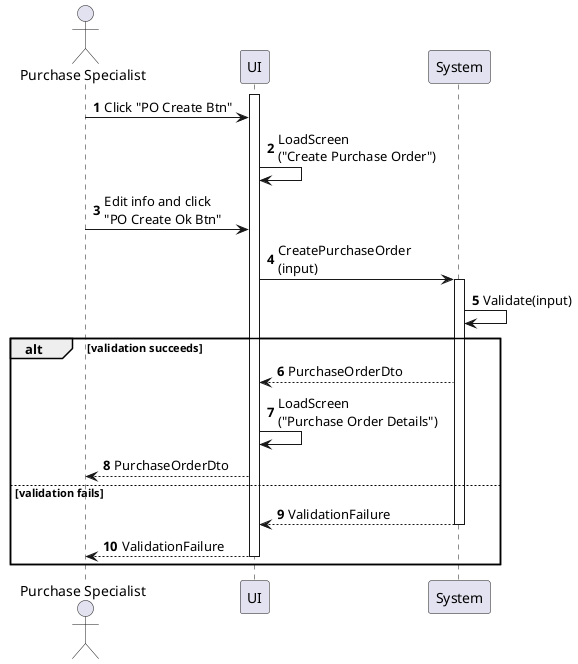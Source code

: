 @startuml purchase-order-create
autonumber

actor "Purchase Specialist" as a
participant UI as f
participant System as b

activate f
a -> f : Click "PO Create Btn"
f -> f : LoadScreen\n("Create Purchase Order")
a -> f : Edit info and click\n"PO Create Ok Btn"
f -> b : CreatePurchaseOrder\n(input)
activate b
b -> b : Validate(input)

alt validation succeeds
    b --> f : PurchaseOrderDto
    f -> f : LoadScreen\n("Purchase Order Details")
    f --> a : PurchaseOrderDto
else validation fails
    return ValidationFailure
    f --> a : ValidationFailure
    deactivate f
end
@enduml